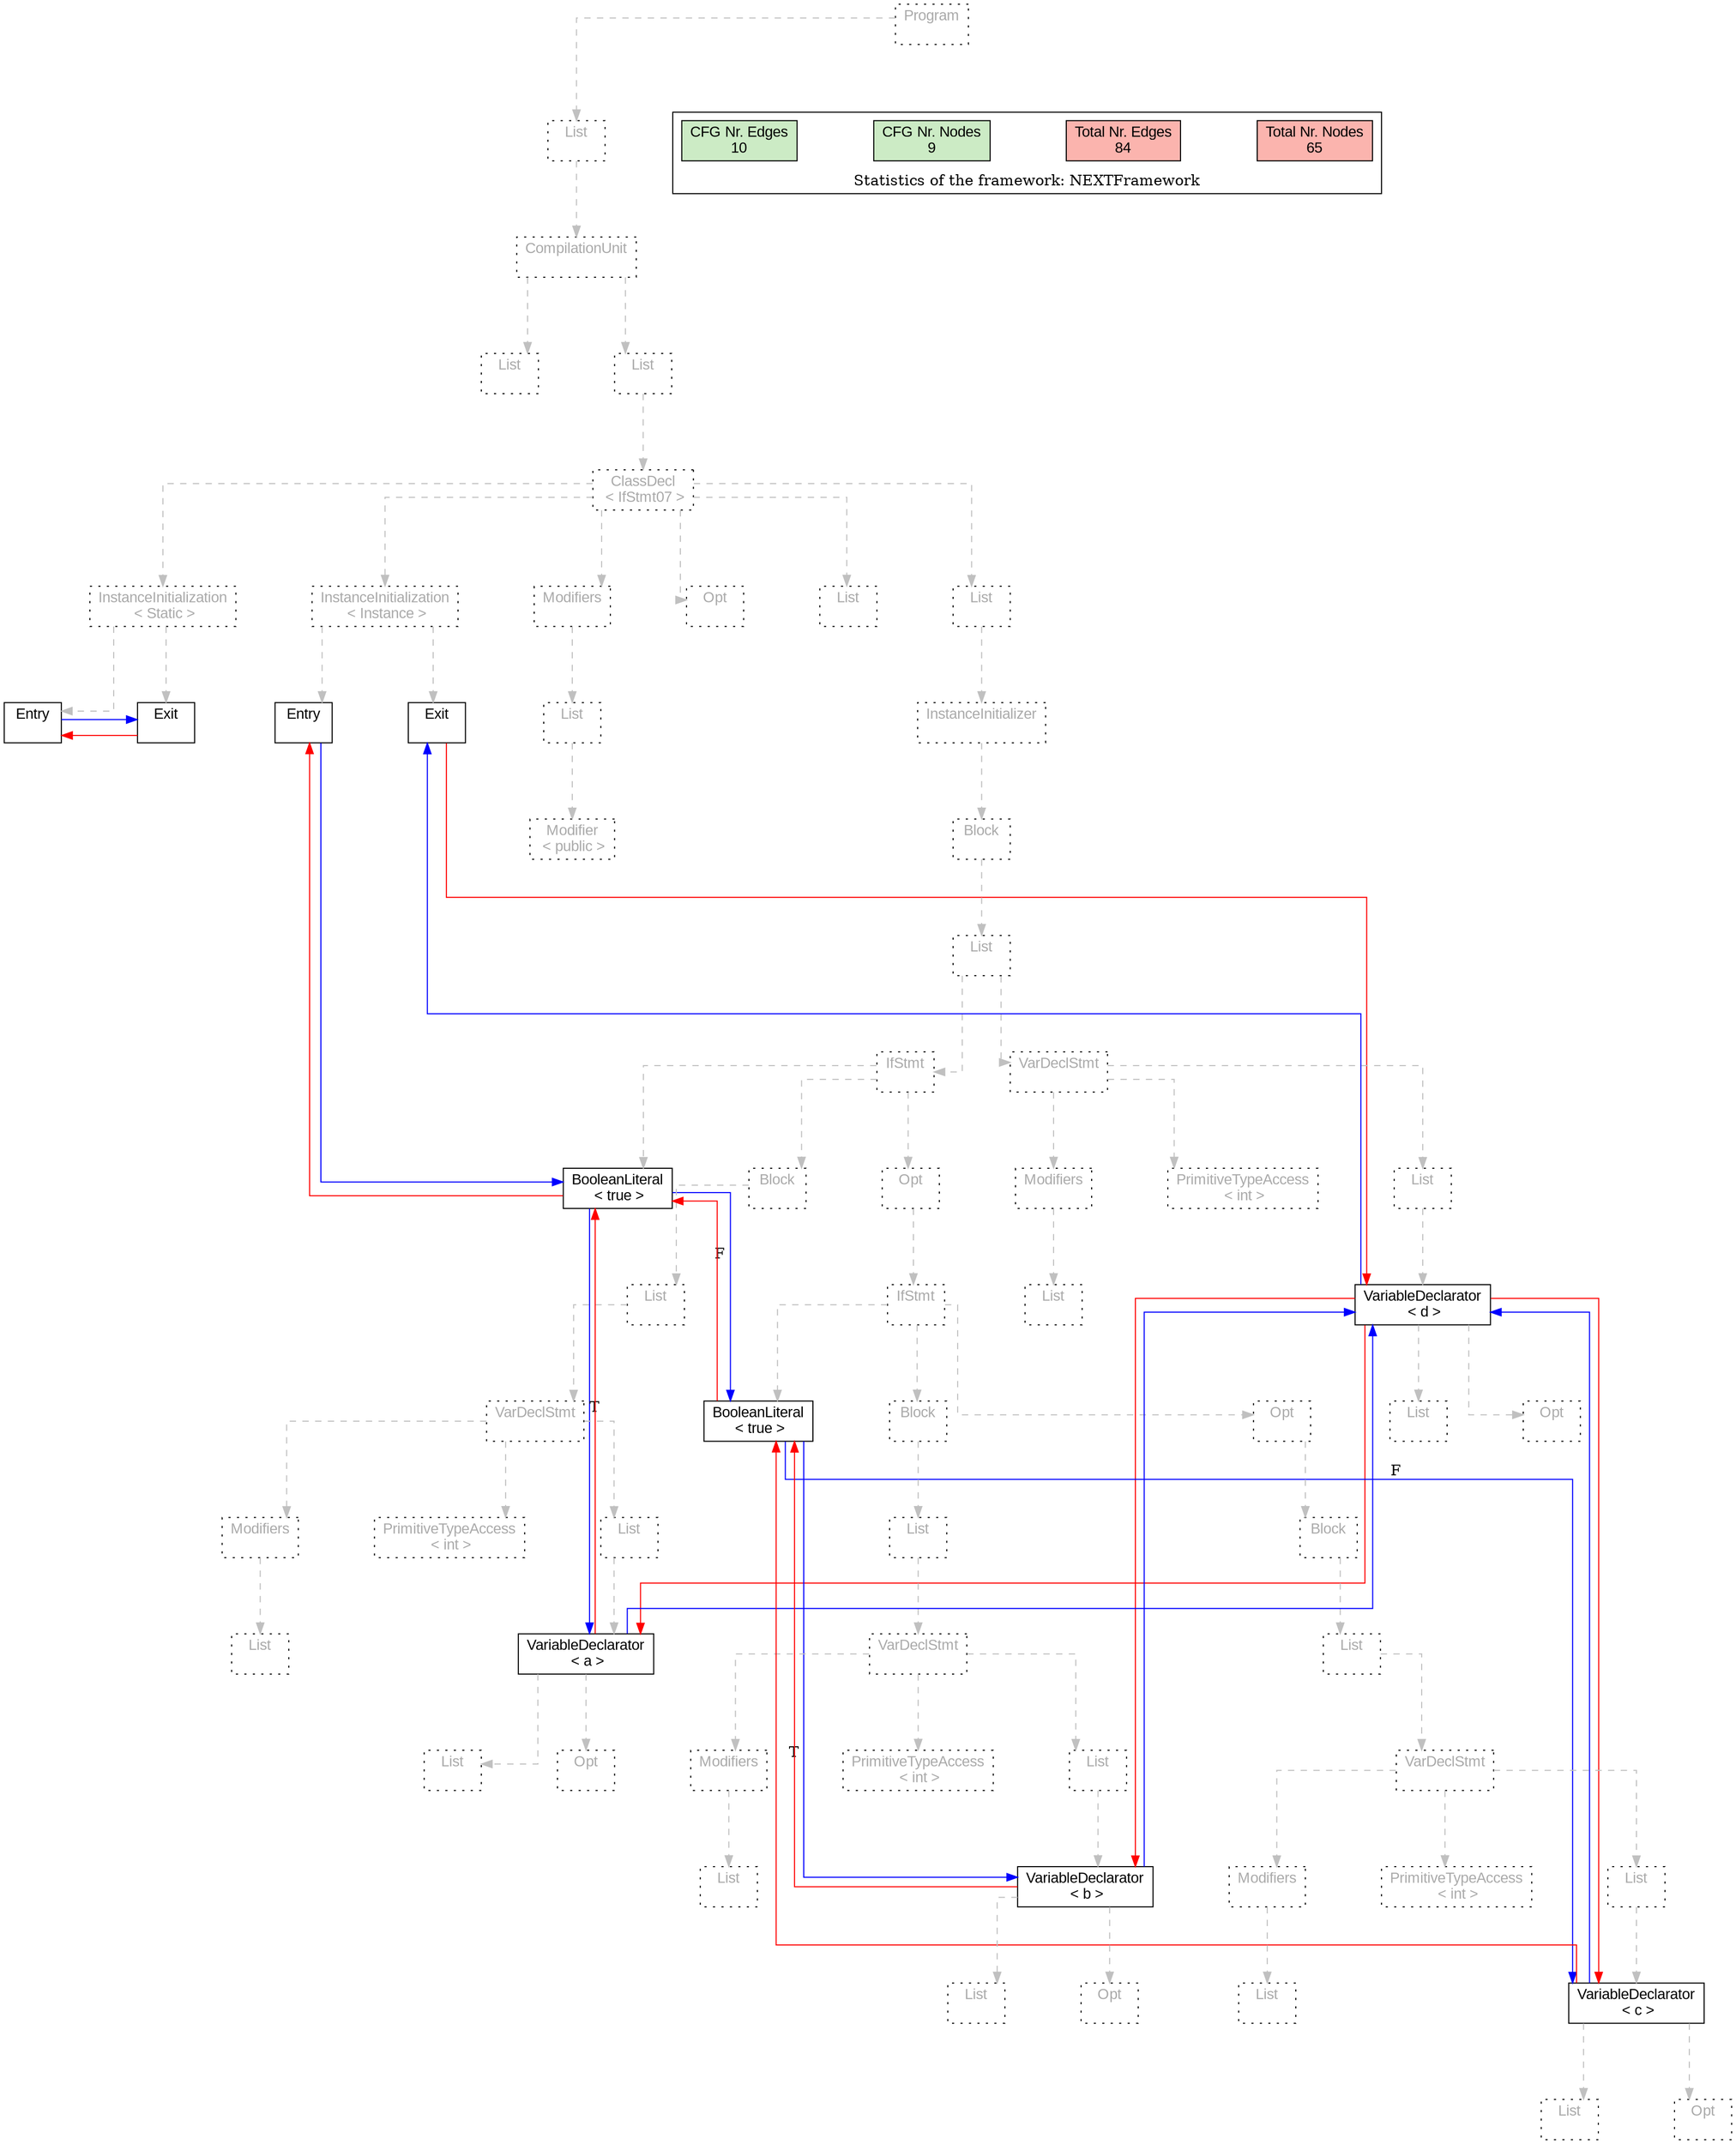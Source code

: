 digraph G {
graph [splines=ortho, nodesep="1", ranksep="1"]
node [shape=rect, fontname=Arial];
{ rank = same; "Program[0]"}
{ rank = same; "List[1]"}
{ rank = same; "CompilationUnit[2]"}
{ rank = same; "List[3]"; "List[4]"}
{ rank = same; "ClassDecl[5]"}
{ rank = same; "Modifiers[22]"; "Opt[25]"; "List[26]"; "List[27]"; "InstanceInitialization[6]"; "InstanceInitialization[14]"}
{ rank = same; "List[23]"; "InstanceInitializer[28]"; "Entry[7]"; "Exit[8]"; "Entry[15]"; "Exit[16]"}
{ rank = same; "Modifier[24]"; "Block[29]"}
{ rank = same; "List[30]"}
{ rank = same; "IfStmt[31]"; "VarDeclStmt[67]"}
{ rank = same; "BooleanLiteral[32]"; "Block[33]"; "Opt[43]"; "Modifiers[68]"; "PrimitiveTypeAccess[70]"; "List[71]"}
{ rank = same; "List[34]"; "IfStmt[44]"; "List[69]"; "VariableDeclarator[72]"}
{ rank = same; "VarDeclStmt[35]"; "BooleanLiteral[45]"; "Block[46]"; "Opt[56]"; "List[73]"; "Opt[74]"}
{ rank = same; "Modifiers[36]"; "PrimitiveTypeAccess[38]"; "List[39]"; "List[47]"; "Block[57]"}
{ rank = same; "List[37]"; "VariableDeclarator[40]"; "VarDeclStmt[48]"; "List[58]"}
{ rank = same; "List[41]"; "Opt[42]"; "Modifiers[49]"; "PrimitiveTypeAccess[51]"; "List[52]"; "VarDeclStmt[59]"}
{ rank = same; "List[54]"; "Opt[55]"; "List[61]"; "VariableDeclarator[64]"}
{ rank = same; "List[50]"; "VariableDeclarator[53]"; "Modifiers[60]"; "PrimitiveTypeAccess[62]"; "List[63]"}
{ rank = same; "List[65]"; "Opt[66]"}
"Program[0]" [label="Program\n ", style= dotted   fillcolor="#eeeeee" fontcolor="#aaaaaa"  ]
"List[1]" [label="List\n ", style= dotted   fillcolor="#eeeeee" fontcolor="#aaaaaa"  ]
"CompilationUnit[2]" [label="CompilationUnit\n ", style= dotted   fillcolor="#eeeeee" fontcolor="#aaaaaa"  ]
"List[3]" [label="List\n ", style= dotted   fillcolor="#eeeeee" fontcolor="#aaaaaa"  ]
"List[4]" [label="List\n ", style= dotted   fillcolor="#eeeeee" fontcolor="#aaaaaa"  ]
"ClassDecl[5]" [label="ClassDecl\n < IfStmt07 >", style= dotted   fillcolor="#eeeeee" fontcolor="#aaaaaa"  ]
"Modifiers[22]" [label="Modifiers\n ", style= dotted   fillcolor="#eeeeee" fontcolor="#aaaaaa"  ]
"List[23]" [label="List\n ", style= dotted   fillcolor="#eeeeee" fontcolor="#aaaaaa"  ]
"Modifier[24]" [label="Modifier\n < public >", style= dotted   fillcolor="#eeeeee" fontcolor="#aaaaaa"  ]
"Opt[25]" [label="Opt\n ", style= dotted   fillcolor="#eeeeee" fontcolor="#aaaaaa"  ]
"List[26]" [label="List\n ", style= dotted   fillcolor="#eeeeee" fontcolor="#aaaaaa"  ]
"List[27]" [label="List\n ", style= dotted   fillcolor="#eeeeee" fontcolor="#aaaaaa"  ]
"InstanceInitializer[28]" [label="InstanceInitializer\n ", style= dotted   fillcolor="#eeeeee" fontcolor="#aaaaaa"  ]
"Block[29]" [label="Block\n ", style= dotted   fillcolor="#eeeeee" fontcolor="#aaaaaa"  ]
"List[30]" [label="List\n ", style= dotted   fillcolor="#eeeeee" fontcolor="#aaaaaa"  ]
"IfStmt[31]" [label="IfStmt\n ", style= dotted   fillcolor="#eeeeee" fontcolor="#aaaaaa"  ]
"BooleanLiteral[32]" [label="BooleanLiteral\n < true >", fillcolor=white   style=filled  ]
"Block[33]" [label="Block\n ", style= dotted   fillcolor="#eeeeee" fontcolor="#aaaaaa"  ]
"List[34]" [label="List\n ", style= dotted   fillcolor="#eeeeee" fontcolor="#aaaaaa"  ]
"VarDeclStmt[35]" [label="VarDeclStmt\n ", style= dotted   fillcolor="#eeeeee" fontcolor="#aaaaaa"  ]
"Modifiers[36]" [label="Modifiers\n ", style= dotted   fillcolor="#eeeeee" fontcolor="#aaaaaa"  ]
"List[37]" [label="List\n ", style= dotted   fillcolor="#eeeeee" fontcolor="#aaaaaa"  ]
"PrimitiveTypeAccess[38]" [label="PrimitiveTypeAccess\n < int >", style= dotted   fillcolor="#eeeeee" fontcolor="#aaaaaa"  ]
"List[39]" [label="List\n ", style= dotted   fillcolor="#eeeeee" fontcolor="#aaaaaa"  ]
"VariableDeclarator[40]" [label="VariableDeclarator\n < a >", fillcolor=white   style=filled  ]
"List[41]" [label="List\n ", style= dotted   fillcolor="#eeeeee" fontcolor="#aaaaaa"  ]
"Opt[42]" [label="Opt\n ", style= dotted   fillcolor="#eeeeee" fontcolor="#aaaaaa"  ]
"Opt[43]" [label="Opt\n ", style= dotted   fillcolor="#eeeeee" fontcolor="#aaaaaa"  ]
"IfStmt[44]" [label="IfStmt\n ", style= dotted   fillcolor="#eeeeee" fontcolor="#aaaaaa"  ]
"BooleanLiteral[45]" [label="BooleanLiteral\n < true >", fillcolor=white   style=filled  ]
"Block[46]" [label="Block\n ", style= dotted   fillcolor="#eeeeee" fontcolor="#aaaaaa"  ]
"List[47]" [label="List\n ", style= dotted   fillcolor="#eeeeee" fontcolor="#aaaaaa"  ]
"VarDeclStmt[48]" [label="VarDeclStmt\n ", style= dotted   fillcolor="#eeeeee" fontcolor="#aaaaaa"  ]
"Modifiers[49]" [label="Modifiers\n ", style= dotted   fillcolor="#eeeeee" fontcolor="#aaaaaa"  ]
"List[50]" [label="List\n ", style= dotted   fillcolor="#eeeeee" fontcolor="#aaaaaa"  ]
"PrimitiveTypeAccess[51]" [label="PrimitiveTypeAccess\n < int >", style= dotted   fillcolor="#eeeeee" fontcolor="#aaaaaa"  ]
"List[52]" [label="List\n ", style= dotted   fillcolor="#eeeeee" fontcolor="#aaaaaa"  ]
"VariableDeclarator[53]" [label="VariableDeclarator\n < b >", fillcolor=white   style=filled  ]
"List[54]" [label="List\n ", style= dotted   fillcolor="#eeeeee" fontcolor="#aaaaaa"  ]
"Opt[55]" [label="Opt\n ", style= dotted   fillcolor="#eeeeee" fontcolor="#aaaaaa"  ]
"Opt[56]" [label="Opt\n ", style= dotted   fillcolor="#eeeeee" fontcolor="#aaaaaa"  ]
"Block[57]" [label="Block\n ", style= dotted   fillcolor="#eeeeee" fontcolor="#aaaaaa"  ]
"List[58]" [label="List\n ", style= dotted   fillcolor="#eeeeee" fontcolor="#aaaaaa"  ]
"VarDeclStmt[59]" [label="VarDeclStmt\n ", style= dotted   fillcolor="#eeeeee" fontcolor="#aaaaaa"  ]
"Modifiers[60]" [label="Modifiers\n ", style= dotted   fillcolor="#eeeeee" fontcolor="#aaaaaa"  ]
"List[61]" [label="List\n ", style= dotted   fillcolor="#eeeeee" fontcolor="#aaaaaa"  ]
"PrimitiveTypeAccess[62]" [label="PrimitiveTypeAccess\n < int >", style= dotted   fillcolor="#eeeeee" fontcolor="#aaaaaa"  ]
"List[63]" [label="List\n ", style= dotted   fillcolor="#eeeeee" fontcolor="#aaaaaa"  ]
"VariableDeclarator[64]" [label="VariableDeclarator\n < c >", fillcolor=white   style=filled  ]
"List[65]" [label="List\n ", style= dotted   fillcolor="#eeeeee" fontcolor="#aaaaaa"  ]
"Opt[66]" [label="Opt\n ", style= dotted   fillcolor="#eeeeee" fontcolor="#aaaaaa"  ]
"VarDeclStmt[67]" [label="VarDeclStmt\n ", style= dotted   fillcolor="#eeeeee" fontcolor="#aaaaaa"  ]
"Modifiers[68]" [label="Modifiers\n ", style= dotted   fillcolor="#eeeeee" fontcolor="#aaaaaa"  ]
"List[69]" [label="List\n ", style= dotted   fillcolor="#eeeeee" fontcolor="#aaaaaa"  ]
"PrimitiveTypeAccess[70]" [label="PrimitiveTypeAccess\n < int >", style= dotted   fillcolor="#eeeeee" fontcolor="#aaaaaa"  ]
"List[71]" [label="List\n ", style= dotted   fillcolor="#eeeeee" fontcolor="#aaaaaa"  ]
"VariableDeclarator[72]" [label="VariableDeclarator\n < d >", fillcolor=white   style=filled  ]
"List[73]" [label="List\n ", style= dotted   fillcolor="#eeeeee" fontcolor="#aaaaaa"  ]
"Opt[74]" [label="Opt\n ", style= dotted   fillcolor="#eeeeee" fontcolor="#aaaaaa"  ]
"InstanceInitialization[6]" [label="InstanceInitialization\n < Instance >", style= dotted   fillcolor="#eeeeee" fontcolor="#aaaaaa"  ]
"Entry[7]" [label="Entry\n ", fillcolor=white   style=filled  ]
"Exit[8]" [label="Exit\n ", fillcolor=white   style=filled  ]
"InstanceInitialization[14]" [label="InstanceInitialization\n < Static >", style= dotted   fillcolor="#eeeeee" fontcolor="#aaaaaa"  ]
"Entry[15]" [label="Entry\n ", fillcolor=white   style=filled  ]
"Exit[16]" [label="Exit\n ", fillcolor=white   style=filled  ]
"CompilationUnit[2]" -> "List[3]" [style=dashed, color=gray]
"List[23]" -> "Modifier[24]" [style=dashed, color=gray]
"Modifiers[22]" -> "List[23]" [style=dashed, color=gray]
"ClassDecl[5]" -> "Modifiers[22]" [style=dashed, color=gray]
"ClassDecl[5]" -> "Opt[25]" [style=dashed, color=gray]
"ClassDecl[5]" -> "List[26]" [style=dashed, color=gray]
"IfStmt[31]" -> "BooleanLiteral[32]" [style=dashed, color=gray]
"Modifiers[36]" -> "List[37]" [style=dashed, color=gray]
"VarDeclStmt[35]" -> "Modifiers[36]" [style=dashed, color=gray]
"VarDeclStmt[35]" -> "PrimitiveTypeAccess[38]" [style=dashed, color=gray]
"VariableDeclarator[40]" -> "List[41]" [style=dashed, color=gray]
"VariableDeclarator[40]" -> "Opt[42]" [style=dashed, color=gray]
"List[39]" -> "VariableDeclarator[40]" [style=dashed, color=gray]
"VarDeclStmt[35]" -> "List[39]" [style=dashed, color=gray]
"List[34]" -> "VarDeclStmt[35]" [style=dashed, color=gray]
"Block[33]" -> "List[34]" [style=dashed, color=gray]
"IfStmt[31]" -> "Block[33]" [style=dashed, color=gray]
"IfStmt[44]" -> "BooleanLiteral[45]" [style=dashed, color=gray]
"Modifiers[49]" -> "List[50]" [style=dashed, color=gray]
"VarDeclStmt[48]" -> "Modifiers[49]" [style=dashed, color=gray]
"VarDeclStmt[48]" -> "PrimitiveTypeAccess[51]" [style=dashed, color=gray]
"VariableDeclarator[53]" -> "List[54]" [style=dashed, color=gray]
"VariableDeclarator[53]" -> "Opt[55]" [style=dashed, color=gray]
"List[52]" -> "VariableDeclarator[53]" [style=dashed, color=gray]
"VarDeclStmt[48]" -> "List[52]" [style=dashed, color=gray]
"List[47]" -> "VarDeclStmt[48]" [style=dashed, color=gray]
"Block[46]" -> "List[47]" [style=dashed, color=gray]
"IfStmt[44]" -> "Block[46]" [style=dashed, color=gray]
"Modifiers[60]" -> "List[61]" [style=dashed, color=gray]
"VarDeclStmt[59]" -> "Modifiers[60]" [style=dashed, color=gray]
"VarDeclStmt[59]" -> "PrimitiveTypeAccess[62]" [style=dashed, color=gray]
"VariableDeclarator[64]" -> "List[65]" [style=dashed, color=gray]
"VariableDeclarator[64]" -> "Opt[66]" [style=dashed, color=gray]
"List[63]" -> "VariableDeclarator[64]" [style=dashed, color=gray]
"VarDeclStmt[59]" -> "List[63]" [style=dashed, color=gray]
"List[58]" -> "VarDeclStmt[59]" [style=dashed, color=gray]
"Block[57]" -> "List[58]" [style=dashed, color=gray]
"Opt[56]" -> "Block[57]" [style=dashed, color=gray]
"IfStmt[44]" -> "Opt[56]" [style=dashed, color=gray]
"Opt[43]" -> "IfStmt[44]" [style=dashed, color=gray]
"IfStmt[31]" -> "Opt[43]" [style=dashed, color=gray]
"List[30]" -> "IfStmt[31]" [style=dashed, color=gray]
"Modifiers[68]" -> "List[69]" [style=dashed, color=gray]
"VarDeclStmt[67]" -> "Modifiers[68]" [style=dashed, color=gray]
"VarDeclStmt[67]" -> "PrimitiveTypeAccess[70]" [style=dashed, color=gray]
"VariableDeclarator[72]" -> "List[73]" [style=dashed, color=gray]
"VariableDeclarator[72]" -> "Opt[74]" [style=dashed, color=gray]
"List[71]" -> "VariableDeclarator[72]" [style=dashed, color=gray]
"VarDeclStmt[67]" -> "List[71]" [style=dashed, color=gray]
"List[30]" -> "VarDeclStmt[67]" [style=dashed, color=gray]
"Block[29]" -> "List[30]" [style=dashed, color=gray]
"InstanceInitializer[28]" -> "Block[29]" [style=dashed, color=gray]
"List[27]" -> "InstanceInitializer[28]" [style=dashed, color=gray]
"ClassDecl[5]" -> "List[27]" [style=dashed, color=gray]
"InstanceInitialization[6]" -> "Entry[7]" [style=dashed, color=gray]
"InstanceInitialization[6]" -> "Exit[8]" [style=dashed, color=gray]
"InstanceInitialization[14]" -> "Entry[15]" [style=dashed, color=gray]
"InstanceInitialization[14]" -> "Exit[16]" [style=dashed, color=gray]
"ClassDecl[5]" -> "InstanceInitialization[6]" [style=dashed, color=gray]
"ClassDecl[5]" -> "InstanceInitialization[14]" [style=dashed, color=gray]
"List[4]" -> "ClassDecl[5]" [style=dashed, color=gray]
"CompilationUnit[2]" -> "List[4]" [style=dashed, color=gray]
"List[1]" -> "CompilationUnit[2]" [style=dashed, color=gray]
"Program[0]" -> "List[1]" [style=dashed, color=gray]
"Exit[16]" -> "Entry[15]" [color=red, constraint=false]
"Entry[15]" -> "Exit[16]" [color=blue, constraint=false, xlabel=" "] 
"Exit[8]" -> "VariableDeclarator[72]" [color=red, constraint=false]
"VariableDeclarator[72]" -> "Exit[8]" [color=blue, constraint=false, xlabel=" "] 
"VariableDeclarator[72]" -> "VariableDeclarator[40]" [color=red, constraint=false]
"VariableDeclarator[72]" -> "VariableDeclarator[53]" [color=red, constraint=false]
"VariableDeclarator[72]" -> "VariableDeclarator[64]" [color=red, constraint=false]
"VariableDeclarator[40]" -> "VariableDeclarator[72]" [color=blue, constraint=false, xlabel=" "] 
"VariableDeclarator[40]" -> "BooleanLiteral[32]" [color=red, constraint=false]
"VariableDeclarator[53]" -> "VariableDeclarator[72]" [color=blue, constraint=false, xlabel=" "] 
"VariableDeclarator[53]" -> "BooleanLiteral[45]" [color=red, constraint=false]
"VariableDeclarator[64]" -> "VariableDeclarator[72]" [color=blue, constraint=false, xlabel=" "] 
"VariableDeclarator[64]" -> "BooleanLiteral[45]" [color=red, constraint=false]
"BooleanLiteral[45]" -> "VariableDeclarator[53]" [color=blue, constraint=false, xlabel="T "] 
"BooleanLiteral[45]" -> "VariableDeclarator[64]" [color=blue, constraint=false, xlabel="F "] 
"BooleanLiteral[45]" -> "BooleanLiteral[32]" [color=red, constraint=false]
"BooleanLiteral[32]" -> "VariableDeclarator[40]" [color=blue, constraint=false, xlabel="T "] 
"BooleanLiteral[32]" -> "BooleanLiteral[45]" [color=blue, constraint=false, xlabel="F "] 
"BooleanLiteral[32]" -> "Entry[7]" [color=red, constraint=false]
"Entry[7]" -> "BooleanLiteral[32]" [color=blue, constraint=false, xlabel=" "] 
"List[3]" -> "List[4]" [style=invis]
"InstanceInitialization[14]" -> "InstanceInitialization[6]" -> "Modifiers[22]" -> "Opt[25]" -> "List[26]" -> "List[27]" [style=invis]
"IfStmt[31]" -> "VarDeclStmt[67]" [style=invis]
"BooleanLiteral[32]" -> "Block[33]" -> "Opt[43]" [style=invis]
"Modifiers[36]" -> "PrimitiveTypeAccess[38]" -> "List[39]" [style=invis]
"List[41]" -> "Opt[42]" [style=invis]
"BooleanLiteral[45]" -> "Block[46]" -> "Opt[56]" [style=invis]
"Modifiers[49]" -> "PrimitiveTypeAccess[51]" -> "List[52]" [style=invis]
"List[54]" -> "Opt[55]" [style=invis]
"Modifiers[60]" -> "PrimitiveTypeAccess[62]" -> "List[63]" [style=invis]
"List[65]" -> "Opt[66]" [style=invis]
"Modifiers[68]" -> "PrimitiveTypeAccess[70]" -> "List[71]" [style=invis]
"List[73]" -> "Opt[74]" [style=invis]
"Entry[7]" -> "Exit[8]" [style=invis]
"Entry[15]" -> "Exit[16]" [style=invis]

subgraph cluster_legend {
{node [style=filled, fillcolor=1, colorscheme="pastel13"]
Nodes [label="Total Nr. Nodes
65", fillcolor=1]
Edges [label="Total Nr. Edges
84", fillcolor=1]
NodesCFG [label="CFG Nr. Nodes
9", fillcolor=3]
EdgesCFG [label="CFG Nr. Edges
10", fillcolor=3]
Nodes-> "Program[0]" -> NodesCFG  [style="invis"]
Edges -> "Program[0]" ->EdgesCFG [style="invis"]}
label = "Statistics of the framework: NEXTFramework"
style="solid"
ranksep=0.05
nodesep=0.01
labelloc = b
len=2
}}